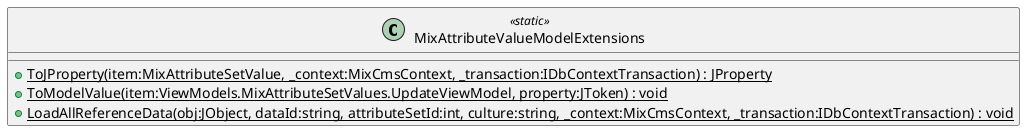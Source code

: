 @startuml
class MixAttributeValueModelExtensions <<static>> {
    + {static} ToJProperty(item:MixAttributeSetValue, _context:MixCmsContext, _transaction:IDbContextTransaction) : JProperty
    + {static} ToModelValue(item:ViewModels.MixAttributeSetValues.UpdateViewModel, property:JToken) : void
    + {static} LoadAllReferenceData(obj:JObject, dataId:string, attributeSetId:int, culture:string, _context:MixCmsContext, _transaction:IDbContextTransaction) : void
}
@enduml

